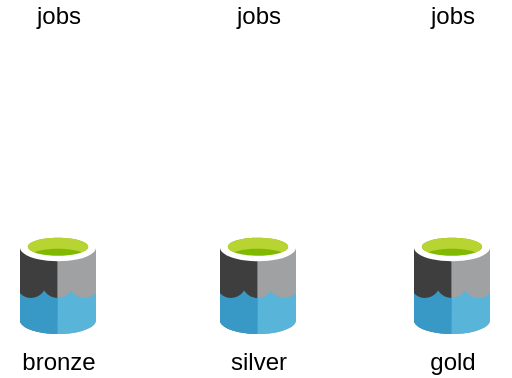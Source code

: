 <mxfile version="24.0.7" type="github">
  <diagram name="Page-1" id="Cxa-_nVKwIb2RSywwMhr">
    <mxGraphModel dx="1364" dy="759" grid="1" gridSize="10" guides="1" tooltips="1" connect="1" arrows="1" fold="1" page="1" pageScale="1" pageWidth="850" pageHeight="1100" math="0" shadow="0">
      <root>
        <mxCell id="0" />
        <mxCell id="1" parent="0" />
        <mxCell id="QbjZF6PPqvLkpJn2x4_9-17" value="bronze" style="image;sketch=0;aspect=fixed;html=1;points=[];align=center;fontSize=12;image=img/lib/mscae/Data_Lake.svg;" vertex="1" parent="1">
          <mxGeometry x="290" y="160" width="38" height="50" as="geometry" />
        </mxCell>
        <mxCell id="QbjZF6PPqvLkpJn2x4_9-18" value="silver" style="image;sketch=0;aspect=fixed;html=1;points=[];align=center;fontSize=12;image=img/lib/mscae/Data_Lake.svg;" vertex="1" parent="1">
          <mxGeometry x="390" y="160" width="38" height="50" as="geometry" />
        </mxCell>
        <mxCell id="QbjZF6PPqvLkpJn2x4_9-19" value="gold" style="image;sketch=0;aspect=fixed;html=1;points=[];align=center;fontSize=12;image=img/lib/mscae/Data_Lake.svg;" vertex="1" parent="1">
          <mxGeometry x="487" y="160" width="38" height="50" as="geometry" />
        </mxCell>
        <mxCell id="QbjZF6PPqvLkpJn2x4_9-20" value="jobs" style="shape=image;html=1;verticalAlign=bottom;verticalLabelPosition=top;labelBackgroundColor=#ffffff;imageAspect=0;aspect=fixed;image=https://cdn0.iconfinder.com/data/icons/long-shadow-web-icons/512/python-128.png;labelPosition=center;align=center;" vertex="1" parent="1">
          <mxGeometry x="280" y="60" width="58" height="58" as="geometry" />
        </mxCell>
        <mxCell id="QbjZF6PPqvLkpJn2x4_9-21" value="jobs" style="shape=image;html=1;verticalAlign=bottom;verticalLabelPosition=top;labelBackgroundColor=#ffffff;imageAspect=0;aspect=fixed;image=https://cdn0.iconfinder.com/data/icons/long-shadow-web-icons/512/python-128.png;labelPosition=center;align=center;" vertex="1" parent="1">
          <mxGeometry x="380" y="60" width="58" height="58" as="geometry" />
        </mxCell>
        <mxCell id="QbjZF6PPqvLkpJn2x4_9-22" value="jobs" style="shape=image;html=1;verticalAlign=bottom;verticalLabelPosition=top;labelBackgroundColor=#ffffff;imageAspect=0;aspect=fixed;image=https://cdn0.iconfinder.com/data/icons/long-shadow-web-icons/512/python-128.png;labelPosition=center;align=center;" vertex="1" parent="1">
          <mxGeometry x="477" y="60" width="58" height="58" as="geometry" />
        </mxCell>
      </root>
    </mxGraphModel>
  </diagram>
</mxfile>
